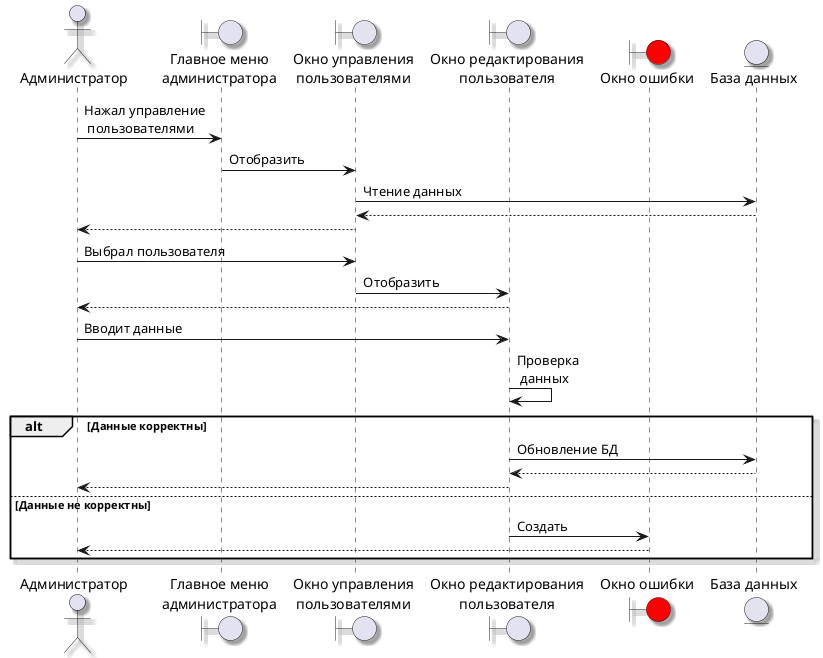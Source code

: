 @startuml
skinparam Shadowing true
actor "Администратор" as admin
boundary "Главное меню\nадминистратора" as mainMenuAd
boundary "Окно управления\nпользователями" as changeUserTab
boundary "Окно редактирования\nпользователя" as changeUserWindow
boundary "Окно ошибки" as errorWindow #Red 

entity "База данных" as fs

admin -> mainMenuAd:Нажал управление\n пользователями
mainMenuAd -> changeUserTab:Отобразить
changeUserTab -> fs:Чтение данных
fs --> changeUserTab
changeUserTab --> admin
admin -> changeUserTab:Выбрал пользователя
changeUserTab -> changeUserWindow :Отобразить
changeUserWindow --> admin
admin -> changeUserWindow:Вводит данные
changeUserWindow -> changeUserWindow:Проверка\n данных
alt Данные корректны
    changeUserWindow -> fs:Обновление БД
    fs --> changeUserWindow
    changeUserWindow --> admin
else Данные не корректны
    changeUserWindow -> errorWindow : Создать
    errorWindow --> admin
end

@enduml